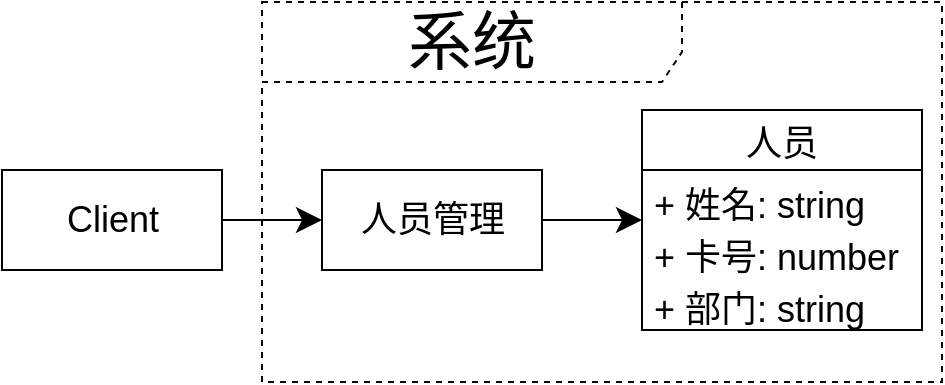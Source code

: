 <mxfile version="14.6.13" type="device"><diagram id="Bfc0rugBsH569nbIfP42" name="第 1 页"><mxGraphModel dx="1749" dy="710" grid="1" gridSize="10" guides="1" tooltips="1" connect="1" arrows="1" fold="1" page="1" pageScale="1" pageWidth="827" pageHeight="1169" math="0" shadow="0"><root><mxCell id="0"/><mxCell id="1" parent="0"/><mxCell id="pGcVfLcboACalzwTkMEj-9" value="&lt;font style=&quot;font-size: 32px&quot;&gt;系统&lt;/font&gt;" style="shape=umlFrame;whiteSpace=wrap;html=1;width=210;height=40;fontSize=32;dashed=1;" parent="1" vertex="1"><mxGeometry x="100" y="170" width="340" height="190" as="geometry"/></mxCell><mxCell id="tE9UcTOnjwwbnKz9Tktc-1" value="人员" style="swimlane;fontStyle=0;childLayout=stackLayout;horizontal=1;startSize=30;fillColor=none;horizontalStack=0;resizeParent=1;resizeParentMax=0;resizeLast=0;collapsible=1;marginBottom=0;fontSize=18;" parent="1" vertex="1"><mxGeometry x="290" y="224" width="140" height="110" as="geometry"/></mxCell><mxCell id="tE9UcTOnjwwbnKz9Tktc-2" value="+ 姓名: string" style="text;strokeColor=none;fillColor=none;align=left;verticalAlign=top;spacingLeft=4;spacingRight=4;overflow=hidden;rotatable=0;points=[[0,0.5],[1,0.5]];portConstraint=eastwest;fontSize=18;" parent="tE9UcTOnjwwbnKz9Tktc-1" vertex="1"><mxGeometry y="30" width="140" height="26" as="geometry"/></mxCell><mxCell id="tE9UcTOnjwwbnKz9Tktc-3" value="+ 卡号: number" style="text;strokeColor=none;fillColor=none;align=left;verticalAlign=top;spacingLeft=4;spacingRight=4;overflow=hidden;rotatable=0;points=[[0,0.5],[1,0.5]];portConstraint=eastwest;fontSize=18;" parent="tE9UcTOnjwwbnKz9Tktc-1" vertex="1"><mxGeometry y="56" width="140" height="26" as="geometry"/></mxCell><mxCell id="tE9UcTOnjwwbnKz9Tktc-4" value="+ 部门: string" style="text;strokeColor=none;fillColor=none;align=left;verticalAlign=top;spacingLeft=4;spacingRight=4;overflow=hidden;rotatable=0;points=[[0,0.5],[1,0.5]];portConstraint=eastwest;fontSize=18;" parent="tE9UcTOnjwwbnKz9Tktc-1" vertex="1"><mxGeometry y="82" width="140" height="28" as="geometry"/></mxCell><mxCell id="pGcVfLcboACalzwTkMEj-6" style="edgeStyle=orthogonalEdgeStyle;rounded=0;orthogonalLoop=1;jettySize=auto;html=1;endSize=10;startSize=10;" parent="1" source="pGcVfLcboACalzwTkMEj-5" target="tE9UcTOnjwwbnKz9Tktc-1" edge="1"><mxGeometry relative="1" as="geometry"/></mxCell><mxCell id="pGcVfLcboACalzwTkMEj-5" value="人员管理" style="html=1;fontSize=18;" parent="1" vertex="1"><mxGeometry x="130" y="254" width="110" height="50" as="geometry"/></mxCell><mxCell id="pGcVfLcboACalzwTkMEj-8" style="edgeStyle=orthogonalEdgeStyle;rounded=0;orthogonalLoop=1;jettySize=auto;html=1;entryX=0;entryY=0.5;entryDx=0;entryDy=0;endSize=10;startSize=10;" parent="1" source="pGcVfLcboACalzwTkMEj-7" target="pGcVfLcboACalzwTkMEj-5" edge="1"><mxGeometry relative="1" as="geometry"/></mxCell><mxCell id="pGcVfLcboACalzwTkMEj-7" value="Client" style="html=1;fontSize=18;" parent="1" vertex="1"><mxGeometry x="-30" y="254" width="110" height="50" as="geometry"/></mxCell></root></mxGraphModel></diagram></mxfile>